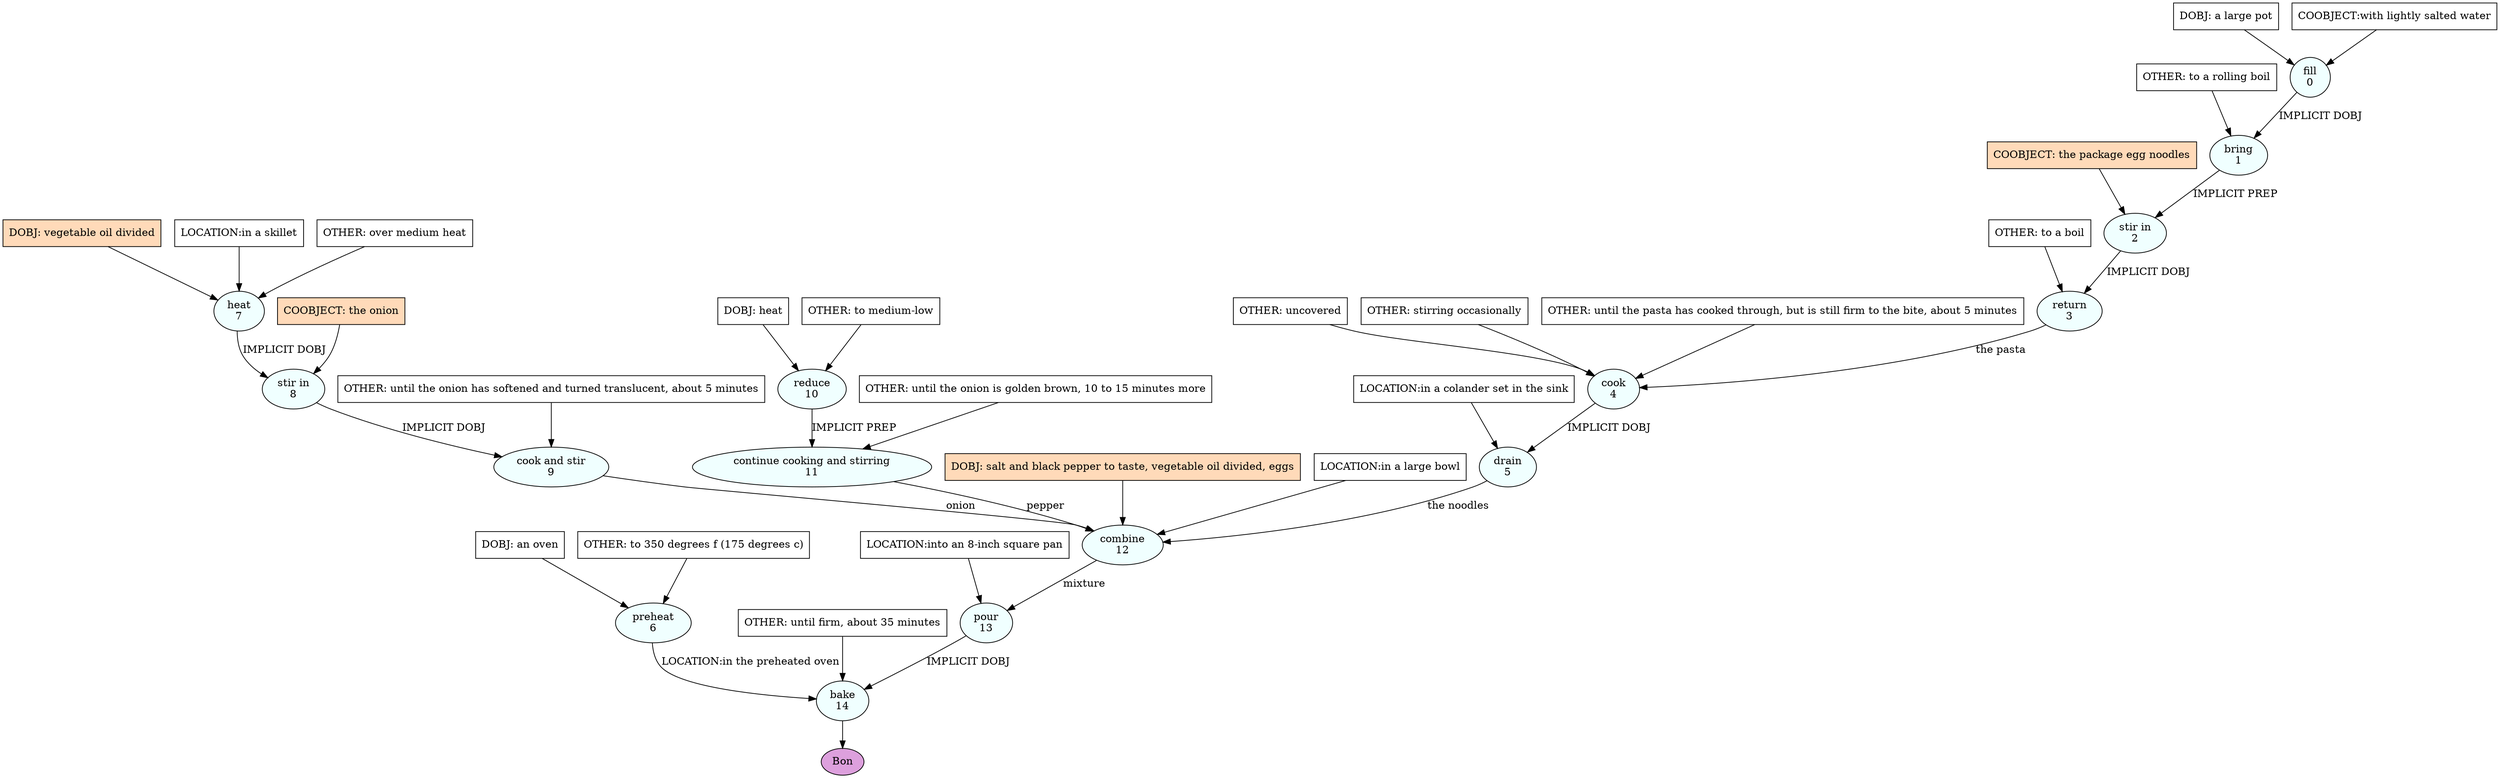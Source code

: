 digraph recipe {
E0[label="fill
0", shape=oval, style=filled, fillcolor=azure]
E1[label="bring
1", shape=oval, style=filled, fillcolor=azure]
E2[label="stir in
2", shape=oval, style=filled, fillcolor=azure]
E3[label="return
3", shape=oval, style=filled, fillcolor=azure]
E4[label="cook
4", shape=oval, style=filled, fillcolor=azure]
E5[label="drain
5", shape=oval, style=filled, fillcolor=azure]
E6[label="preheat
6", shape=oval, style=filled, fillcolor=azure]
E7[label="heat
7", shape=oval, style=filled, fillcolor=azure]
E8[label="stir in
8", shape=oval, style=filled, fillcolor=azure]
E9[label="cook and stir
9", shape=oval, style=filled, fillcolor=azure]
E10[label="reduce
10", shape=oval, style=filled, fillcolor=azure]
E11[label="continue cooking and stirring
11", shape=oval, style=filled, fillcolor=azure]
E12[label="combine
12", shape=oval, style=filled, fillcolor=azure]
E13[label="pour
13", shape=oval, style=filled, fillcolor=azure]
E14[label="bake
14", shape=oval, style=filled, fillcolor=azure]
D6[label="DOBJ: an oven", shape=box, style=filled, fillcolor=white]
D6 -> E6
O6_0[label="OTHER: to 350 degrees f (175 degrees c)", shape=box, style=filled, fillcolor=white]
O6_0 -> E6
D10[label="DOBJ: heat", shape=box, style=filled, fillcolor=white]
D10 -> E10
O10_0[label="OTHER: to medium-low", shape=box, style=filled, fillcolor=white]
O10_0 -> E10
D0[label="DOBJ: a large pot", shape=box, style=filled, fillcolor=white]
D0 -> E0
P0_0[label="COOBJECT:with lightly salted water", shape=box, style=filled, fillcolor=white]
P0_0 -> E0
D7[label="DOBJ: vegetable oil divided", shape=box, style=filled, fillcolor=peachpuff]
D7 -> E7
P7_0[label="LOCATION:in a skillet", shape=box, style=filled, fillcolor=white]
P7_0 -> E7
O7_0[label="OTHER: over medium heat", shape=box, style=filled, fillcolor=white]
O7_0 -> E7
E0 -> E1 [label="IMPLICIT DOBJ"]
O1_0_0[label="OTHER: to a rolling boil", shape=box, style=filled, fillcolor=white]
O1_0_0 -> E1
E1 -> E2 [label="IMPLICIT PREP"]
P2_1_ing[label="COOBJECT: the package egg noodles", shape=box, style=filled, fillcolor=peachpuff]
P2_1_ing -> E2
E2 -> E3 [label="IMPLICIT DOBJ"]
O3_0_0[label="OTHER: to a boil", shape=box, style=filled, fillcolor=white]
O3_0_0 -> E3
E3 -> E4 [label="the pasta"]
O4_0_0[label="OTHER: uncovered", shape=box, style=filled, fillcolor=white]
O4_0_0 -> E4
O4_1_0[label="OTHER: stirring occasionally", shape=box, style=filled, fillcolor=white]
O4_1_0 -> E4
O4_2_0[label="OTHER: until the pasta has cooked through, but is still firm to the bite, about 5 minutes", shape=box, style=filled, fillcolor=white]
O4_2_0 -> E4
E4 -> E5 [label="IMPLICIT DOBJ"]
P5_0_0[label="LOCATION:in a colander set in the sink", shape=box, style=filled, fillcolor=white]
P5_0_0 -> E5
E7 -> E8 [label="IMPLICIT DOBJ"]
P8_0_ing[label="COOBJECT: the onion", shape=box, style=filled, fillcolor=peachpuff]
P8_0_ing -> E8
E8 -> E9 [label="IMPLICIT DOBJ"]
O9_0_0[label="OTHER: until the onion has softened and turned translucent, about 5 minutes", shape=box, style=filled, fillcolor=white]
O9_0_0 -> E9
E10 -> E11 [label="IMPLICIT PREP"]
O11_0_0[label="OTHER: until the onion is golden brown, 10 to 15 minutes more", shape=box, style=filled, fillcolor=white]
O11_0_0 -> E11
D12_ing[label="DOBJ: salt and black pepper to taste, vegetable oil divided, eggs", shape=box, style=filled, fillcolor=peachpuff]
D12_ing -> E12
E5 -> E12 [label="the noodles"]
E9 -> E12 [label="onion"]
E11 -> E12 [label="pepper"]
P12_0_0[label="LOCATION:in a large bowl", shape=box, style=filled, fillcolor=white]
P12_0_0 -> E12
E12 -> E13 [label="mixture"]
P13_0_0[label="LOCATION:into an 8-inch square pan", shape=box, style=filled, fillcolor=white]
P13_0_0 -> E13
E13 -> E14 [label="IMPLICIT DOBJ"]
E6 -> E14 [label="LOCATION:in the preheated oven"]
O14_0_0[label="OTHER: until firm, about 35 minutes", shape=box, style=filled, fillcolor=white]
O14_0_0 -> E14
EOR[label="Bon", shape=oval, style=filled, fillcolor=plum]
E14 -> EOR
}

